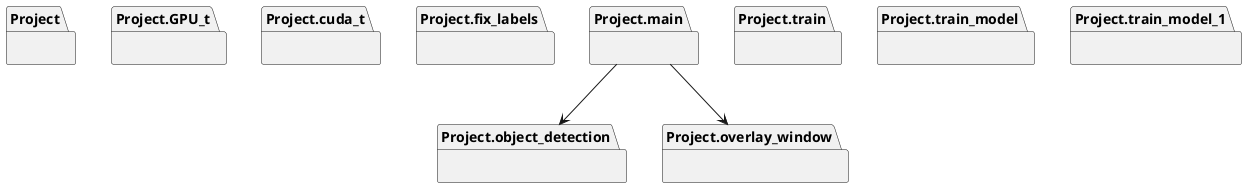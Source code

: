 @startuml packages_MyProjectName
set namespaceSeparator none
package "Project" as Project {
}
package "Project.GPU_t" as Project.GPU_t {
}
package "Project.cuda_t" as Project.cuda_t {
}
package "Project.fix_labels" as Project.fix_labels {
}
package "Project.main" as Project.main {
}
package "Project.object_detection" as Project.object_detection {
}
package "Project.overlay_window" as Project.overlay_window {
}
package "Project.train" as Project.train {
}
package "Project.train_model" as Project.train_model {
}
package "Project.train_model_1" as Project.train_model_1 {
}
Project.main --> Project.object_detection
Project.main --> Project.overlay_window
@enduml
